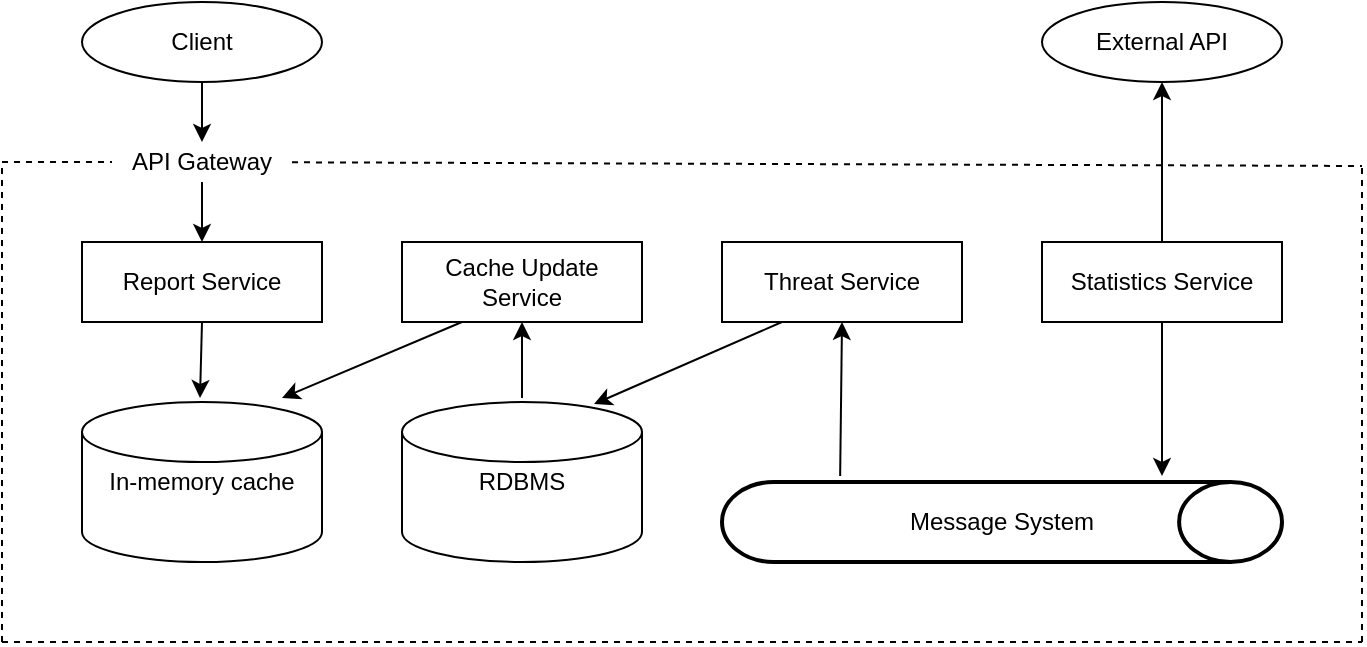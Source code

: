 <mxfile version="13.6.0" type="device"><diagram id="hEm5QlWPt79-v7znApG_" name="Page-1"><mxGraphModel dx="946" dy="646" grid="1" gridSize="10" guides="1" tooltips="1" connect="1" arrows="1" fold="1" page="1" pageScale="1" pageWidth="827" pageHeight="1169" math="0" shadow="0"><root><mxCell id="0"/><mxCell id="1" parent="0"/><mxCell id="mFKP0aoHgDf_L2n7pSNf-1" value="Report Service" style="rounded=0;whiteSpace=wrap;html=1;" vertex="1" parent="1"><mxGeometry x="80" y="120" width="120" height="40" as="geometry"/></mxCell><mxCell id="mFKP0aoHgDf_L2n7pSNf-2" value="In-memory cache" style="shape=cylinder2;whiteSpace=wrap;html=1;boundedLbl=1;backgroundOutline=1;size=15;" vertex="1" parent="1"><mxGeometry x="80" y="200" width="120" height="80" as="geometry"/></mxCell><mxCell id="mFKP0aoHgDf_L2n7pSNf-3" value="Threat Service" style="rounded=0;whiteSpace=wrap;html=1;" vertex="1" parent="1"><mxGeometry x="400" y="120" width="120" height="40" as="geometry"/></mxCell><mxCell id="mFKP0aoHgDf_L2n7pSNf-4" value="Message System" style="strokeWidth=2;html=1;shape=mxgraph.flowchart.direct_data;whiteSpace=wrap;" vertex="1" parent="1"><mxGeometry x="400" y="240" width="280" height="40" as="geometry"/></mxCell><mxCell id="mFKP0aoHgDf_L2n7pSNf-5" value="Statistics Service" style="rounded=0;whiteSpace=wrap;html=1;" vertex="1" parent="1"><mxGeometry x="560" y="120" width="120" height="40" as="geometry"/></mxCell><mxCell id="mFKP0aoHgDf_L2n7pSNf-6" value="RDBMS" style="shape=cylinder2;whiteSpace=wrap;html=1;boundedLbl=1;backgroundOutline=1;size=15;" vertex="1" parent="1"><mxGeometry x="240" y="200" width="120" height="80" as="geometry"/></mxCell><mxCell id="mFKP0aoHgDf_L2n7pSNf-7" value="Cache Update Service" style="rounded=0;whiteSpace=wrap;html=1;" vertex="1" parent="1"><mxGeometry x="240" y="120" width="120" height="40" as="geometry"/></mxCell><mxCell id="mFKP0aoHgDf_L2n7pSNf-11" value="Client" style="ellipse;whiteSpace=wrap;html=1;" vertex="1" parent="1"><mxGeometry x="80" width="120" height="40" as="geometry"/></mxCell><mxCell id="mFKP0aoHgDf_L2n7pSNf-12" value="External API" style="ellipse;whiteSpace=wrap;html=1;" vertex="1" parent="1"><mxGeometry x="560" width="120" height="40" as="geometry"/></mxCell><mxCell id="mFKP0aoHgDf_L2n7pSNf-14" value="" style="endArrow=classic;html=1;exitX=0.5;exitY=1;exitDx=0;exitDy=0;entryX=0.5;entryY=0;entryDx=0;entryDy=0;" edge="1" parent="1" source="mFKP0aoHgDf_L2n7pSNf-11" target="mFKP0aoHgDf_L2n7pSNf-27"><mxGeometry width="50" height="50" relative="1" as="geometry"><mxPoint x="390" y="340" as="sourcePoint"/><mxPoint x="230" y="60" as="targetPoint"/></mxGeometry></mxCell><mxCell id="mFKP0aoHgDf_L2n7pSNf-15" value="" style="endArrow=classic;html=1;entryX=0.5;entryY=1;entryDx=0;entryDy=0;exitX=0.5;exitY=0;exitDx=0;exitDy=0;" edge="1" parent="1" source="mFKP0aoHgDf_L2n7pSNf-5" target="mFKP0aoHgDf_L2n7pSNf-12"><mxGeometry width="50" height="50" relative="1" as="geometry"><mxPoint x="390" y="340" as="sourcePoint"/><mxPoint x="440" y="290" as="targetPoint"/></mxGeometry></mxCell><mxCell id="mFKP0aoHgDf_L2n7pSNf-16" value="" style="endArrow=classic;html=1;exitX=0.5;exitY=1;exitDx=0;exitDy=0;" edge="1" parent="1" source="mFKP0aoHgDf_L2n7pSNf-5"><mxGeometry width="50" height="50" relative="1" as="geometry"><mxPoint x="390" y="340" as="sourcePoint"/><mxPoint x="620" y="237" as="targetPoint"/></mxGeometry></mxCell><mxCell id="mFKP0aoHgDf_L2n7pSNf-17" value="" style="endArrow=classic;html=1;exitX=0.5;exitY=1;exitDx=0;exitDy=0;" edge="1" parent="1" source="mFKP0aoHgDf_L2n7pSNf-1"><mxGeometry width="50" height="50" relative="1" as="geometry"><mxPoint x="390" y="340" as="sourcePoint"/><mxPoint x="139" y="198" as="targetPoint"/></mxGeometry></mxCell><mxCell id="mFKP0aoHgDf_L2n7pSNf-18" value="" style="endArrow=classic;html=1;entryX=0.5;entryY=1;entryDx=0;entryDy=0;" edge="1" parent="1" target="mFKP0aoHgDf_L2n7pSNf-7"><mxGeometry width="50" height="50" relative="1" as="geometry"><mxPoint x="300" y="198" as="sourcePoint"/><mxPoint x="440" y="290" as="targetPoint"/></mxGeometry></mxCell><mxCell id="mFKP0aoHgDf_L2n7pSNf-19" value="" style="endArrow=classic;html=1;exitX=0.25;exitY=1;exitDx=0;exitDy=0;" edge="1" parent="1" source="mFKP0aoHgDf_L2n7pSNf-7"><mxGeometry width="50" height="50" relative="1" as="geometry"><mxPoint x="390" y="340" as="sourcePoint"/><mxPoint x="180" y="198" as="targetPoint"/></mxGeometry></mxCell><mxCell id="mFKP0aoHgDf_L2n7pSNf-20" value="" style="endArrow=classic;html=1;exitX=0.25;exitY=1;exitDx=0;exitDy=0;entryX=0.8;entryY=0.013;entryDx=0;entryDy=0;entryPerimeter=0;" edge="1" parent="1" source="mFKP0aoHgDf_L2n7pSNf-3" target="mFKP0aoHgDf_L2n7pSNf-6"><mxGeometry width="50" height="50" relative="1" as="geometry"><mxPoint x="440" y="170" as="sourcePoint"/><mxPoint x="440" y="290" as="targetPoint"/></mxGeometry></mxCell><mxCell id="mFKP0aoHgDf_L2n7pSNf-21" value="" style="endArrow=classic;html=1;entryX=0.5;entryY=1;entryDx=0;entryDy=0;exitX=0.211;exitY=-0.075;exitDx=0;exitDy=0;exitPerimeter=0;" edge="1" parent="1" source="mFKP0aoHgDf_L2n7pSNf-4" target="mFKP0aoHgDf_L2n7pSNf-3"><mxGeometry width="50" height="50" relative="1" as="geometry"><mxPoint x="390" y="340" as="sourcePoint"/><mxPoint x="440" y="290" as="targetPoint"/></mxGeometry></mxCell><mxCell id="mFKP0aoHgDf_L2n7pSNf-23" value="" style="endArrow=none;dashed=1;html=1;" edge="1" parent="1"><mxGeometry width="50" height="50" relative="1" as="geometry"><mxPoint x="40" y="320" as="sourcePoint"/><mxPoint x="720" y="320" as="targetPoint"/></mxGeometry></mxCell><mxCell id="mFKP0aoHgDf_L2n7pSNf-24" value="" style="endArrow=none;dashed=1;html=1;" edge="1" parent="1"><mxGeometry width="50" height="50" relative="1" as="geometry"><mxPoint x="40" y="320" as="sourcePoint"/><mxPoint x="40" y="80" as="targetPoint"/></mxGeometry></mxCell><mxCell id="mFKP0aoHgDf_L2n7pSNf-25" value="" style="endArrow=none;dashed=1;html=1;" edge="1" parent="1"><mxGeometry width="50" height="50" relative="1" as="geometry"><mxPoint x="720" y="320" as="sourcePoint"/><mxPoint x="720" y="80" as="targetPoint"/></mxGeometry></mxCell><mxCell id="mFKP0aoHgDf_L2n7pSNf-26" value="" style="endArrow=none;dashed=1;html=1;" edge="1" parent="1" source="mFKP0aoHgDf_L2n7pSNf-27"><mxGeometry width="50" height="50" relative="1" as="geometry"><mxPoint x="40" y="100" as="sourcePoint"/><mxPoint x="720" y="82" as="targetPoint"/></mxGeometry></mxCell><mxCell id="mFKP0aoHgDf_L2n7pSNf-27" value="API Gateway" style="text;html=1;strokeColor=none;fillColor=none;align=center;verticalAlign=middle;whiteSpace=wrap;rounded=0;" vertex="1" parent="1"><mxGeometry x="95" y="70" width="90" height="20" as="geometry"/></mxCell><mxCell id="mFKP0aoHgDf_L2n7pSNf-28" value="" style="endArrow=none;dashed=1;html=1;" edge="1" parent="1" target="mFKP0aoHgDf_L2n7pSNf-27"><mxGeometry width="50" height="50" relative="1" as="geometry"><mxPoint x="40" y="80" as="sourcePoint"/><mxPoint x="720" y="100" as="targetPoint"/></mxGeometry></mxCell><mxCell id="mFKP0aoHgDf_L2n7pSNf-30" value="" style="endArrow=classic;html=1;exitX=0.5;exitY=1;exitDx=0;exitDy=0;entryX=0.5;entryY=0;entryDx=0;entryDy=0;" edge="1" parent="1" source="mFKP0aoHgDf_L2n7pSNf-27" target="mFKP0aoHgDf_L2n7pSNf-1"><mxGeometry width="50" height="50" relative="1" as="geometry"><mxPoint x="390" y="330" as="sourcePoint"/><mxPoint x="440" y="280" as="targetPoint"/></mxGeometry></mxCell></root></mxGraphModel></diagram></mxfile>